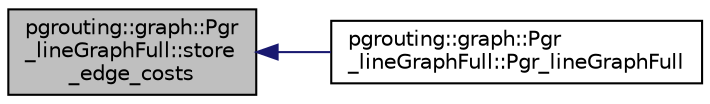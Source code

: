 digraph "pgrouting::graph::Pgr_lineGraphFull::store_edge_costs"
{
  edge [fontname="Helvetica",fontsize="10",labelfontname="Helvetica",labelfontsize="10"];
  node [fontname="Helvetica",fontsize="10",shape=record];
  rankdir="LR";
  Node173 [label="pgrouting::graph::Pgr\l_lineGraphFull::store\l_edge_costs",height=0.2,width=0.4,color="black", fillcolor="grey75", style="filled", fontcolor="black"];
  Node173 -> Node174 [dir="back",color="midnightblue",fontsize="10",style="solid",fontname="Helvetica"];
  Node174 [label="pgrouting::graph::Pgr\l_lineGraphFull::Pgr_lineGraphFull",height=0.2,width=0.4,color="black", fillcolor="white", style="filled",URL="$classpgrouting_1_1graph_1_1Pgr__lineGraphFull.html#a0913c405dd084e2a01650eae8358631f"];
}
